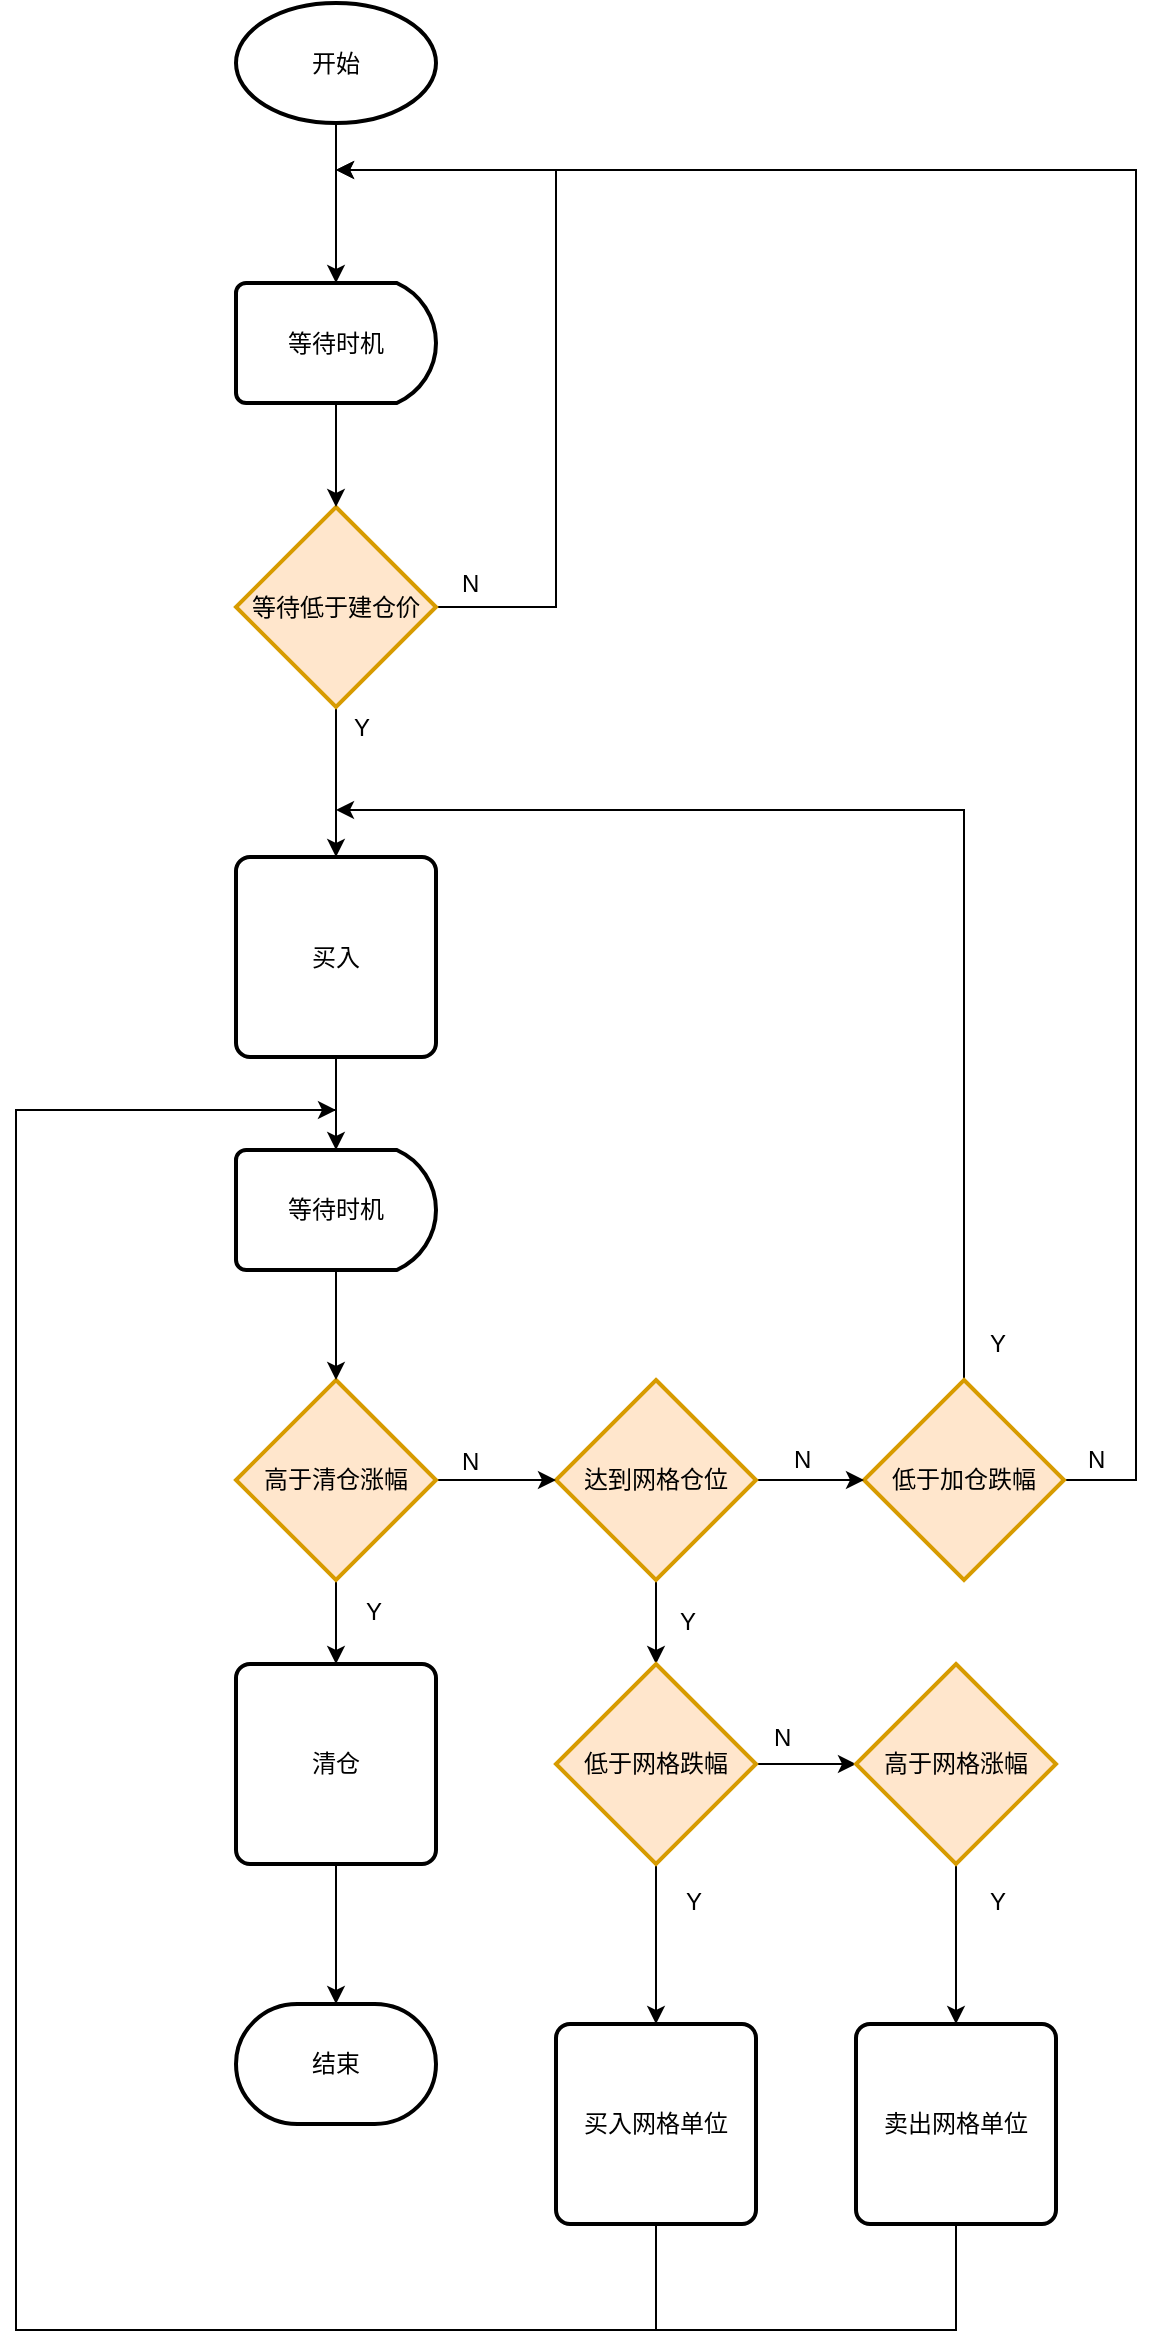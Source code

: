 <mxfile version="10.7.9" type="github"><diagram id="ZMNG8kO5rji508FVXL9E" name="第 1 页"><mxGraphModel dx="1168" dy="897" grid="1" gridSize="10" guides="1" tooltips="1" connect="1" arrows="1" fold="1" page="1" pageScale="1" pageWidth="2339" pageHeight="3300" math="0" shadow="0"><root><mxCell id="0"/><mxCell id="1" parent="0"/><mxCell id="syVsV-VPSz5W2zTySEoU-11" style="edgeStyle=elbowEdgeStyle;rounded=0;orthogonalLoop=1;jettySize=auto;html=1;exitX=0.5;exitY=1;exitDx=0;exitDy=0;exitPerimeter=0;entryX=0.5;entryY=0;entryDx=0;entryDy=0;entryPerimeter=0;" parent="1" source="6gJf04FWkRyfYMmGZwzS-2" target="syVsV-VPSz5W2zTySEoU-10" edge="1"><mxGeometry relative="1" as="geometry"/></mxCell><mxCell id="6gJf04FWkRyfYMmGZwzS-2" value="开始" style="strokeWidth=2;html=1;shape=mxgraph.flowchart.start_1;whiteSpace=wrap;" parent="1" vertex="1"><mxGeometry x="350" y="286.5" width="100" height="60" as="geometry"/></mxCell><mxCell id="6gJf04FWkRyfYMmGZwzS-7" style="edgeStyle=orthogonalEdgeStyle;rounded=0;orthogonalLoop=1;jettySize=auto;html=1;exitX=0.5;exitY=1;exitDx=0;exitDy=0;exitPerimeter=0;" parent="1" source="6gJf04FWkRyfYMmGZwzS-5" target="6gJf04FWkRyfYMmGZwzS-6" edge="1"><mxGeometry relative="1" as="geometry"/></mxCell><mxCell id="syVsV-VPSz5W2zTySEoU-14" style="edgeStyle=elbowEdgeStyle;rounded=0;orthogonalLoop=1;jettySize=auto;html=1;exitX=1;exitY=0.5;exitDx=0;exitDy=0;exitPerimeter=0;" parent="1" source="6gJf04FWkRyfYMmGZwzS-5" edge="1"><mxGeometry relative="1" as="geometry"><mxPoint x="400" y="370" as="targetPoint"/><Array as="points"><mxPoint x="510" y="476.5"/></Array></mxGeometry></mxCell><mxCell id="6gJf04FWkRyfYMmGZwzS-5" value="等待低于建仓价" style="strokeWidth=2;html=1;shape=mxgraph.flowchart.decision;whiteSpace=wrap;fillColor=#ffe6cc;strokeColor=#d79b00;" parent="1" vertex="1"><mxGeometry x="350" y="538.5" width="100" height="100" as="geometry"/></mxCell><mxCell id="syVsV-VPSz5W2zTySEoU-21" style="edgeStyle=orthogonalEdgeStyle;rounded=0;orthogonalLoop=1;jettySize=auto;html=1;exitX=0.5;exitY=1;exitDx=0;exitDy=0;entryX=0.5;entryY=0;entryDx=0;entryDy=0;entryPerimeter=0;" parent="1" source="6gJf04FWkRyfYMmGZwzS-6" target="syVsV-VPSz5W2zTySEoU-20" edge="1"><mxGeometry relative="1" as="geometry"/></mxCell><mxCell id="6gJf04FWkRyfYMmGZwzS-6" value="买入" style="rounded=1;whiteSpace=wrap;html=1;absoluteArcSize=1;arcSize=14;strokeWidth=2;" parent="1" vertex="1"><mxGeometry x="350" y="713.5" width="100" height="100" as="geometry"/></mxCell><mxCell id="6gJf04FWkRyfYMmGZwzS-9" value="N" style="text;html=1;resizable=0;points=[];autosize=1;align=left;verticalAlign=top;spacingTop=-4;" parent="1" vertex="1"><mxGeometry x="461" y="566.5" width="20" height="20" as="geometry"/></mxCell><mxCell id="6gJf04FWkRyfYMmGZwzS-11" value="Y&lt;br&gt;" style="text;html=1;resizable=0;points=[];autosize=1;align=left;verticalAlign=top;spacingTop=-4;" parent="1" vertex="1"><mxGeometry x="407" y="638.5" width="20" height="20" as="geometry"/></mxCell><mxCell id="syVsV-VPSz5W2zTySEoU-9" style="edgeStyle=elbowEdgeStyle;rounded=0;orthogonalLoop=1;jettySize=auto;html=1;exitX=1;exitY=0.5;exitDx=0;exitDy=0;exitPerimeter=0;" parent="1" source="6gJf04FWkRyfYMmGZwzS-12" edge="1"><mxGeometry relative="1" as="geometry"><mxPoint x="400" y="370" as="targetPoint"/><Array as="points"><mxPoint x="800" y="830"/></Array></mxGeometry></mxCell><mxCell id="syVsV-VPSz5W2zTySEoU-15" style="edgeStyle=elbowEdgeStyle;rounded=0;orthogonalLoop=1;jettySize=auto;html=1;exitX=0.5;exitY=0;exitDx=0;exitDy=0;exitPerimeter=0;" parent="1" source="6gJf04FWkRyfYMmGZwzS-12" edge="1"><mxGeometry relative="1" as="geometry"><mxPoint x="400" y="690" as="targetPoint"/><Array as="points"><mxPoint x="714" y="910"/></Array></mxGeometry></mxCell><mxCell id="6gJf04FWkRyfYMmGZwzS-12" value="低于加仓跌幅" style="strokeWidth=2;html=1;shape=mxgraph.flowchart.decision;whiteSpace=wrap;fillColor=#ffe6cc;strokeColor=#d79b00;" parent="1" vertex="1"><mxGeometry x="664" y="975" width="100" height="100" as="geometry"/></mxCell><mxCell id="6gJf04FWkRyfYMmGZwzS-34" style="edgeStyle=elbowEdgeStyle;rounded=0;orthogonalLoop=1;jettySize=auto;html=1;exitX=0.5;exitY=1;exitDx=0;exitDy=0;exitPerimeter=0;" parent="1" source="6gJf04FWkRyfYMmGZwzS-23" edge="1"><mxGeometry relative="1" as="geometry"><mxPoint x="560.118" y="1075.471" as="targetPoint"/></mxGeometry></mxCell><mxCell id="6gJf04FWkRyfYMmGZwzS-36" value="" style="edgeStyle=elbowEdgeStyle;rounded=0;orthogonalLoop=1;jettySize=auto;html=1;" parent="1" source="6gJf04FWkRyfYMmGZwzS-23" target="6gJf04FWkRyfYMmGZwzS-35" edge="1"><mxGeometry relative="1" as="geometry"/></mxCell><mxCell id="syVsV-VPSz5W2zTySEoU-16" style="edgeStyle=elbowEdgeStyle;rounded=0;orthogonalLoop=1;jettySize=auto;html=1;exitX=1;exitY=0.5;exitDx=0;exitDy=0;exitPerimeter=0;entryX=0;entryY=0.5;entryDx=0;entryDy=0;entryPerimeter=0;" parent="1" source="6gJf04FWkRyfYMmGZwzS-23" target="6gJf04FWkRyfYMmGZwzS-12" edge="1"><mxGeometry relative="1" as="geometry"/></mxCell><mxCell id="6gJf04FWkRyfYMmGZwzS-23" value="达到网格仓位" style="strokeWidth=2;html=1;shape=mxgraph.flowchart.decision;whiteSpace=wrap;fillColor=#ffe6cc;strokeColor=#d79b00;" parent="1" vertex="1"><mxGeometry x="510" y="975" width="100" height="100" as="geometry"/></mxCell><mxCell id="6gJf04FWkRyfYMmGZwzS-38" value="" style="edgeStyle=elbowEdgeStyle;rounded=0;orthogonalLoop=1;jettySize=auto;html=1;" parent="1" source="6gJf04FWkRyfYMmGZwzS-35" target="6gJf04FWkRyfYMmGZwzS-37" edge="1"><mxGeometry relative="1" as="geometry"/></mxCell><mxCell id="6gJf04FWkRyfYMmGZwzS-42" style="edgeStyle=elbowEdgeStyle;rounded=0;orthogonalLoop=1;jettySize=auto;html=1;exitX=0.5;exitY=1;exitDx=0;exitDy=0;exitPerimeter=0;entryX=0.5;entryY=0;entryDx=0;entryDy=0;" parent="1" source="6gJf04FWkRyfYMmGZwzS-35" target="6gJf04FWkRyfYMmGZwzS-41" edge="1"><mxGeometry relative="1" as="geometry"/></mxCell><mxCell id="6gJf04FWkRyfYMmGZwzS-35" value="低于网格跌幅" style="strokeWidth=2;html=1;shape=mxgraph.flowchart.decision;whiteSpace=wrap;fillColor=#ffe6cc;strokeColor=#d79b00;" parent="1" vertex="1"><mxGeometry x="510" y="1117" width="100" height="100" as="geometry"/></mxCell><mxCell id="6gJf04FWkRyfYMmGZwzS-45" style="edgeStyle=elbowEdgeStyle;rounded=0;orthogonalLoop=1;jettySize=auto;html=1;exitX=0.5;exitY=1;exitDx=0;exitDy=0;exitPerimeter=0;entryX=0.5;entryY=0;entryDx=0;entryDy=0;" parent="1" source="6gJf04FWkRyfYMmGZwzS-37" target="6gJf04FWkRyfYMmGZwzS-44" edge="1"><mxGeometry relative="1" as="geometry"/></mxCell><mxCell id="6gJf04FWkRyfYMmGZwzS-37" value="高于网格涨幅" style="strokeWidth=2;html=1;shape=mxgraph.flowchart.decision;whiteSpace=wrap;fillColor=#ffe6cc;strokeColor=#d79b00;" parent="1" vertex="1"><mxGeometry x="660" y="1117" width="100" height="100" as="geometry"/></mxCell><mxCell id="6gJf04FWkRyfYMmGZwzS-19" style="edgeStyle=orthogonalEdgeStyle;rounded=0;orthogonalLoop=1;jettySize=auto;html=1;exitX=0.5;exitY=1;exitDx=0;exitDy=0;exitPerimeter=0;entryX=0.5;entryY=0;entryDx=0;entryDy=0;" parent="1" source="6gJf04FWkRyfYMmGZwzS-14" target="6gJf04FWkRyfYMmGZwzS-18" edge="1"><mxGeometry relative="1" as="geometry"/></mxCell><mxCell id="6gJf04FWkRyfYMmGZwzS-28" style="edgeStyle=elbowEdgeStyle;rounded=0;orthogonalLoop=1;jettySize=auto;html=1;exitX=1;exitY=0.5;exitDx=0;exitDy=0;exitPerimeter=0;entryX=0;entryY=0.5;entryDx=0;entryDy=0;entryPerimeter=0;" parent="1" source="6gJf04FWkRyfYMmGZwzS-14" target="6gJf04FWkRyfYMmGZwzS-23" edge="1"><mxGeometry relative="1" as="geometry"/></mxCell><mxCell id="6gJf04FWkRyfYMmGZwzS-14" value="高于清仓涨幅" style="strokeWidth=2;html=1;shape=mxgraph.flowchart.decision;whiteSpace=wrap;fillColor=#ffe6cc;strokeColor=#d79b00;" parent="1" vertex="1"><mxGeometry x="350" y="975" width="100" height="100" as="geometry"/></mxCell><mxCell id="syVsV-VPSz5W2zTySEoU-6" style="edgeStyle=orthogonalEdgeStyle;rounded=0;orthogonalLoop=1;jettySize=auto;html=1;exitX=0.5;exitY=1;exitDx=0;exitDy=0;entryX=0.5;entryY=0;entryDx=0;entryDy=0;entryPerimeter=0;" parent="1" source="6gJf04FWkRyfYMmGZwzS-18" target="6gJf04FWkRyfYMmGZwzS-31" edge="1"><mxGeometry relative="1" as="geometry"/></mxCell><mxCell id="6gJf04FWkRyfYMmGZwzS-18" value="清仓" style="rounded=1;whiteSpace=wrap;html=1;absoluteArcSize=1;arcSize=14;strokeWidth=2;" parent="1" vertex="1"><mxGeometry x="350" y="1117" width="100" height="100" as="geometry"/></mxCell><mxCell id="6gJf04FWkRyfYMmGZwzS-26" value="N" style="text;html=1;resizable=0;points=[];autosize=1;align=left;verticalAlign=top;spacingTop=-4;" parent="1" vertex="1"><mxGeometry x="627" y="1005" width="20" height="20" as="geometry"/></mxCell><mxCell id="6gJf04FWkRyfYMmGZwzS-27" value="Y" style="text;html=1;resizable=0;points=[];autosize=1;align=left;verticalAlign=top;spacingTop=-4;" parent="1" vertex="1"><mxGeometry x="413" y="1081" width="20" height="20" as="geometry"/></mxCell><mxCell id="6gJf04FWkRyfYMmGZwzS-29" value="N" style="text;html=1;resizable=0;points=[];autosize=1;align=left;verticalAlign=top;spacingTop=-4;" parent="1" vertex="1"><mxGeometry x="461" y="1006" width="20" height="20" as="geometry"/></mxCell><mxCell id="6gJf04FWkRyfYMmGZwzS-31" value="结束&lt;br&gt;" style="strokeWidth=2;html=1;shape=mxgraph.flowchart.terminator;whiteSpace=wrap;" parent="1" vertex="1"><mxGeometry x="350" y="1287" width="100" height="60" as="geometry"/></mxCell><mxCell id="6gJf04FWkRyfYMmGZwzS-39" value="Y" style="text;html=1;resizable=0;points=[];autosize=1;align=left;verticalAlign=top;spacingTop=-4;" parent="1" vertex="1"><mxGeometry x="570" y="1086" width="20" height="20" as="geometry"/></mxCell><mxCell id="6gJf04FWkRyfYMmGZwzS-40" value="N" style="text;html=1;resizable=0;points=[];autosize=1;align=left;verticalAlign=top;spacingTop=-4;" parent="1" vertex="1"><mxGeometry x="617" y="1144" width="20" height="20" as="geometry"/></mxCell><mxCell id="syVsV-VPSz5W2zTySEoU-19" style="edgeStyle=orthogonalEdgeStyle;rounded=0;orthogonalLoop=1;jettySize=auto;html=1;exitX=0.5;exitY=1;exitDx=0;exitDy=0;elbow=vertical;entryX=0.5;entryY=0;entryDx=0;entryDy=0;entryPerimeter=0;" parent="1" source="6gJf04FWkRyfYMmGZwzS-41" target="6gJf04FWkRyfYMmGZwzS-14" edge="1"><mxGeometry relative="1" as="geometry"><mxPoint x="400" y="950" as="targetPoint"/><Array as="points"><mxPoint x="560" y="1450"/><mxPoint x="240" y="1450"/><mxPoint x="240" y="840"/><mxPoint x="400" y="840"/></Array></mxGeometry></mxCell><mxCell id="6gJf04FWkRyfYMmGZwzS-41" value="买入网格单位" style="rounded=1;whiteSpace=wrap;html=1;absoluteArcSize=1;arcSize=14;strokeWidth=2;" parent="1" vertex="1"><mxGeometry x="510" y="1297" width="100" height="100" as="geometry"/></mxCell><mxCell id="syVsV-VPSz5W2zTySEoU-22" style="edgeStyle=orthogonalEdgeStyle;rounded=0;orthogonalLoop=1;jettySize=auto;html=1;exitX=0.5;exitY=1;exitDx=0;exitDy=0;" parent="1" source="6gJf04FWkRyfYMmGZwzS-44" edge="1"><mxGeometry relative="1" as="geometry"><mxPoint x="400" y="840" as="targetPoint"/><Array as="points"><mxPoint x="710" y="1450"/><mxPoint x="240" y="1450"/><mxPoint x="240" y="840"/></Array></mxGeometry></mxCell><mxCell id="6gJf04FWkRyfYMmGZwzS-44" value="卖出网格单位" style="rounded=1;whiteSpace=wrap;html=1;absoluteArcSize=1;arcSize=14;strokeWidth=2;" parent="1" vertex="1"><mxGeometry x="660" y="1297" width="100" height="100" as="geometry"/></mxCell><mxCell id="6gJf04FWkRyfYMmGZwzS-46" value="Y" style="text;html=1;resizable=0;points=[];autosize=1;align=left;verticalAlign=top;spacingTop=-4;" parent="1" vertex="1"><mxGeometry x="573" y="1226" width="20" height="20" as="geometry"/></mxCell><mxCell id="6gJf04FWkRyfYMmGZwzS-47" value="Y" style="text;html=1;resizable=0;points=[];autosize=1;align=left;verticalAlign=top;spacingTop=-4;" parent="1" vertex="1"><mxGeometry x="725" y="1226" width="20" height="20" as="geometry"/></mxCell><mxCell id="6gJf04FWkRyfYMmGZwzS-53" value="Y" style="text;html=1;resizable=0;points=[];autosize=1;align=left;verticalAlign=top;spacingTop=-4;" parent="1" vertex="1"><mxGeometry x="725" y="947" width="20" height="20" as="geometry"/></mxCell><mxCell id="syVsV-VPSz5W2zTySEoU-12" style="edgeStyle=elbowEdgeStyle;rounded=0;orthogonalLoop=1;jettySize=auto;html=1;exitX=0.5;exitY=1;exitDx=0;exitDy=0;exitPerimeter=0;entryX=0.5;entryY=0;entryDx=0;entryDy=0;entryPerimeter=0;" parent="1" source="syVsV-VPSz5W2zTySEoU-10" target="6gJf04FWkRyfYMmGZwzS-5" edge="1"><mxGeometry relative="1" as="geometry"/></mxCell><mxCell id="syVsV-VPSz5W2zTySEoU-10" value="等待时机" style="strokeWidth=2;html=1;shape=mxgraph.flowchart.delay;whiteSpace=wrap;" parent="1" vertex="1"><mxGeometry x="350" y="426.5" width="100" height="60" as="geometry"/></mxCell><mxCell id="syVsV-VPSz5W2zTySEoU-13" value="N" style="text;html=1;resizable=0;points=[];autosize=1;align=left;verticalAlign=top;spacingTop=-4;" parent="1" vertex="1"><mxGeometry x="774" y="1005" width="20" height="20" as="geometry"/></mxCell><mxCell id="syVsV-VPSz5W2zTySEoU-20" value="等待时机" style="strokeWidth=2;html=1;shape=mxgraph.flowchart.delay;whiteSpace=wrap;" parent="1" vertex="1"><mxGeometry x="350" y="860" width="100" height="60" as="geometry"/></mxCell></root></mxGraphModel></diagram></mxfile>